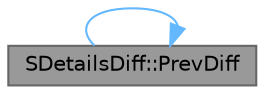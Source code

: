 digraph "SDetailsDiff::PrevDiff"
{
 // INTERACTIVE_SVG=YES
 // LATEX_PDF_SIZE
  bgcolor="transparent";
  edge [fontname=Helvetica,fontsize=10,labelfontname=Helvetica,labelfontsize=10];
  node [fontname=Helvetica,fontsize=10,shape=box,height=0.2,width=0.4];
  rankdir="LR";
  Node1 [id="Node000001",label="SDetailsDiff::PrevDiff",height=0.2,width=0.4,color="gray40", fillcolor="grey60", style="filled", fontcolor="black",tooltip="Called when user clicks button to go to prev difference."];
  Node1 -> Node1 [id="edge1_Node000001_Node000001",color="steelblue1",style="solid",tooltip=" "];
}
